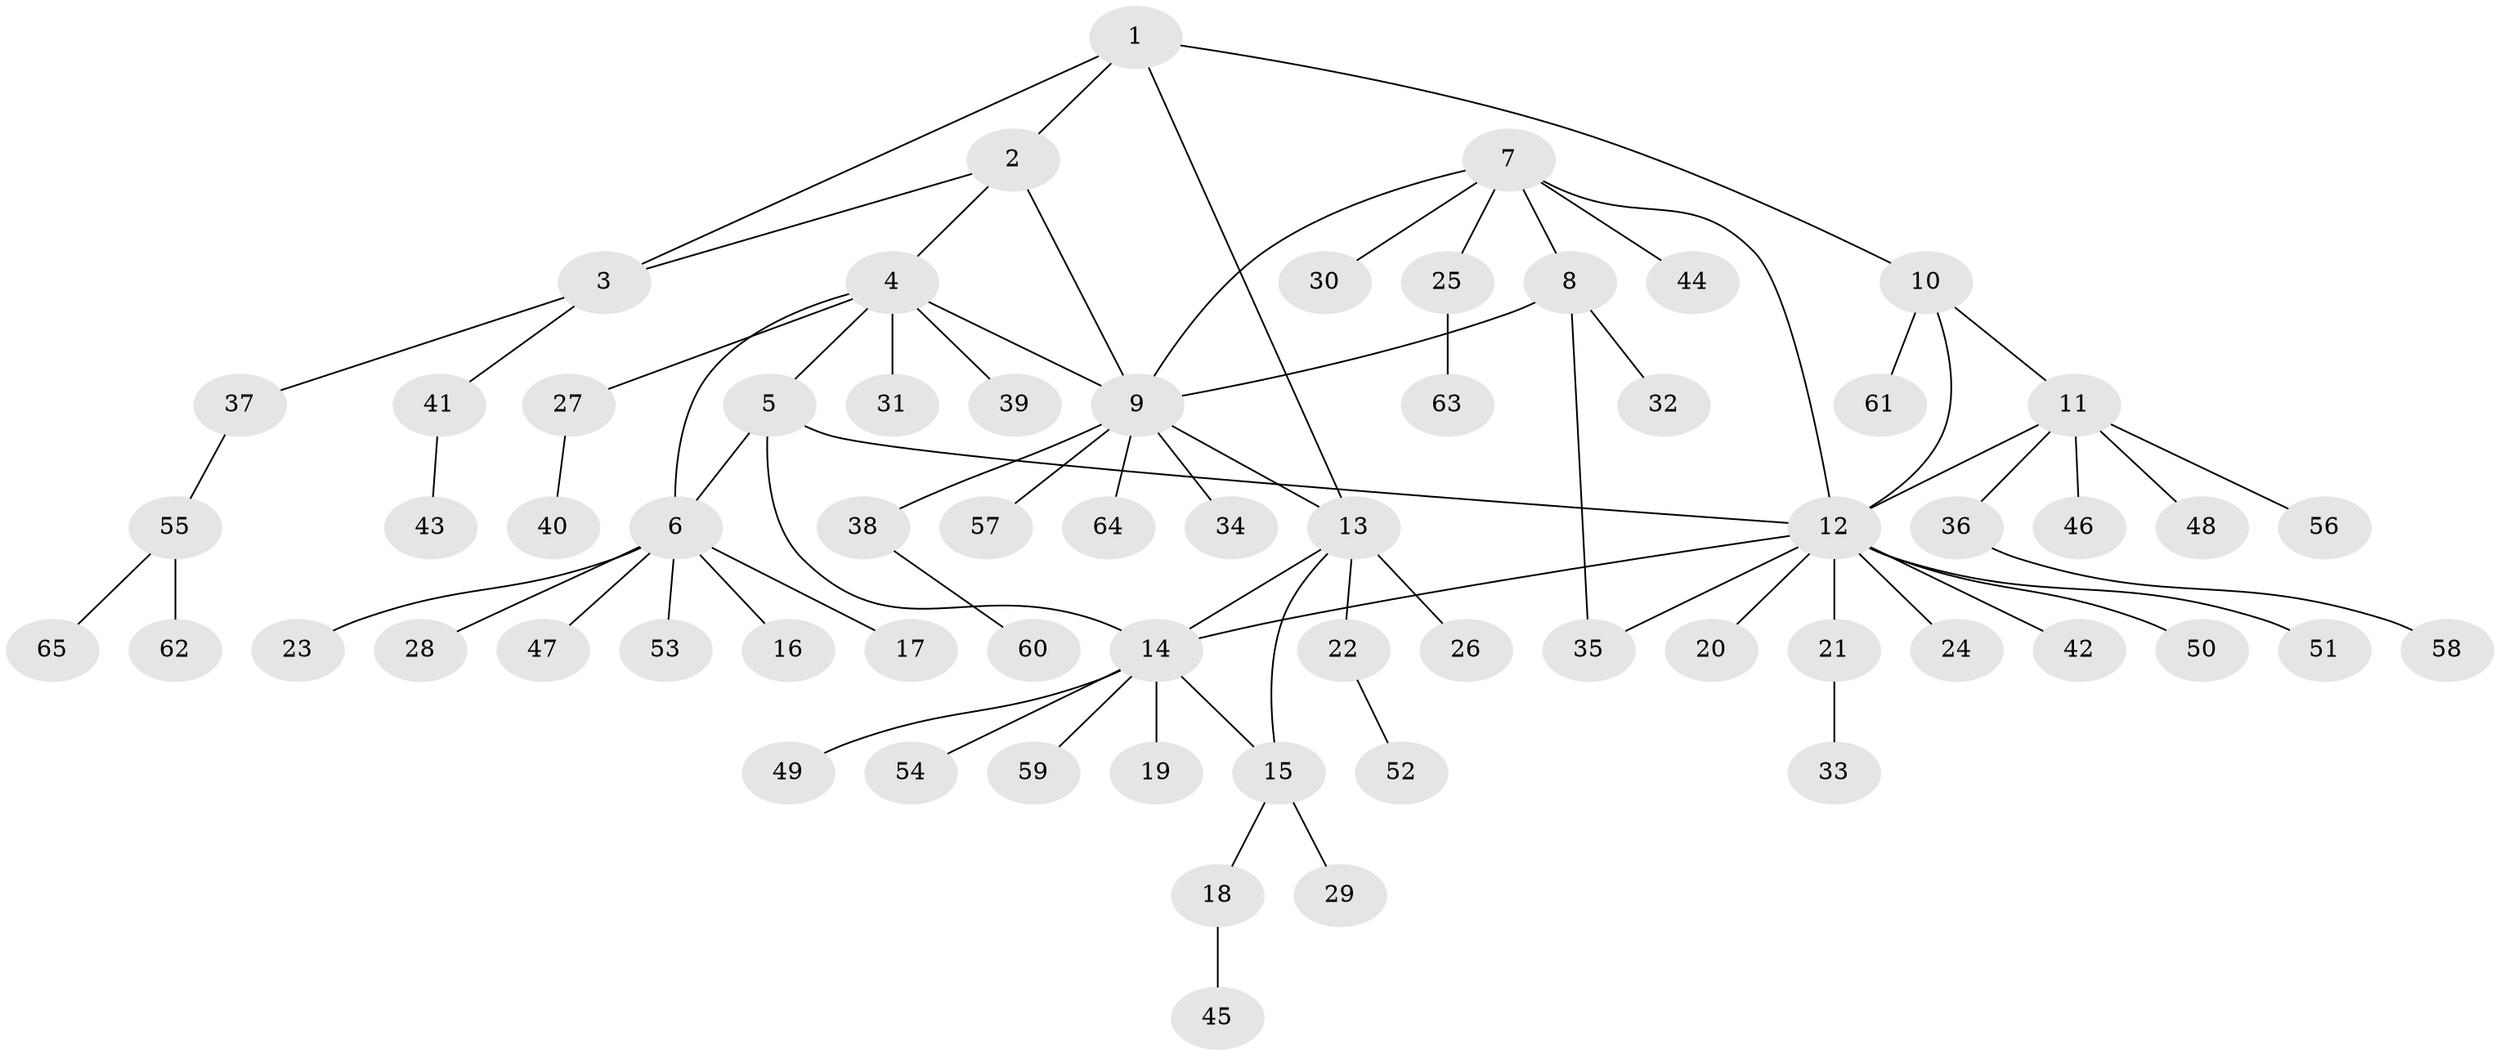 // coarse degree distribution, {4: 0.1111111111111111, 5: 0.022222222222222223, 9: 0.022222222222222223, 6: 0.044444444444444446, 8: 0.044444444444444446, 7: 0.022222222222222223, 2: 0.13333333333333333, 1: 0.6}
// Generated by graph-tools (version 1.1) at 2025/19/03/04/25 18:19:53]
// undirected, 65 vertices, 76 edges
graph export_dot {
graph [start="1"]
  node [color=gray90,style=filled];
  1;
  2;
  3;
  4;
  5;
  6;
  7;
  8;
  9;
  10;
  11;
  12;
  13;
  14;
  15;
  16;
  17;
  18;
  19;
  20;
  21;
  22;
  23;
  24;
  25;
  26;
  27;
  28;
  29;
  30;
  31;
  32;
  33;
  34;
  35;
  36;
  37;
  38;
  39;
  40;
  41;
  42;
  43;
  44;
  45;
  46;
  47;
  48;
  49;
  50;
  51;
  52;
  53;
  54;
  55;
  56;
  57;
  58;
  59;
  60;
  61;
  62;
  63;
  64;
  65;
  1 -- 2;
  1 -- 3;
  1 -- 10;
  1 -- 13;
  2 -- 3;
  2 -- 4;
  2 -- 9;
  3 -- 37;
  3 -- 41;
  4 -- 5;
  4 -- 6;
  4 -- 9;
  4 -- 27;
  4 -- 31;
  4 -- 39;
  5 -- 6;
  5 -- 12;
  5 -- 14;
  6 -- 16;
  6 -- 17;
  6 -- 23;
  6 -- 28;
  6 -- 47;
  6 -- 53;
  7 -- 8;
  7 -- 9;
  7 -- 12;
  7 -- 25;
  7 -- 30;
  7 -- 44;
  8 -- 9;
  8 -- 32;
  8 -- 35;
  9 -- 13;
  9 -- 34;
  9 -- 38;
  9 -- 57;
  9 -- 64;
  10 -- 11;
  10 -- 12;
  10 -- 61;
  11 -- 12;
  11 -- 36;
  11 -- 46;
  11 -- 48;
  11 -- 56;
  12 -- 14;
  12 -- 20;
  12 -- 21;
  12 -- 24;
  12 -- 35;
  12 -- 42;
  12 -- 50;
  12 -- 51;
  13 -- 14;
  13 -- 15;
  13 -- 22;
  13 -- 26;
  14 -- 15;
  14 -- 19;
  14 -- 49;
  14 -- 54;
  14 -- 59;
  15 -- 18;
  15 -- 29;
  18 -- 45;
  21 -- 33;
  22 -- 52;
  25 -- 63;
  27 -- 40;
  36 -- 58;
  37 -- 55;
  38 -- 60;
  41 -- 43;
  55 -- 62;
  55 -- 65;
}
